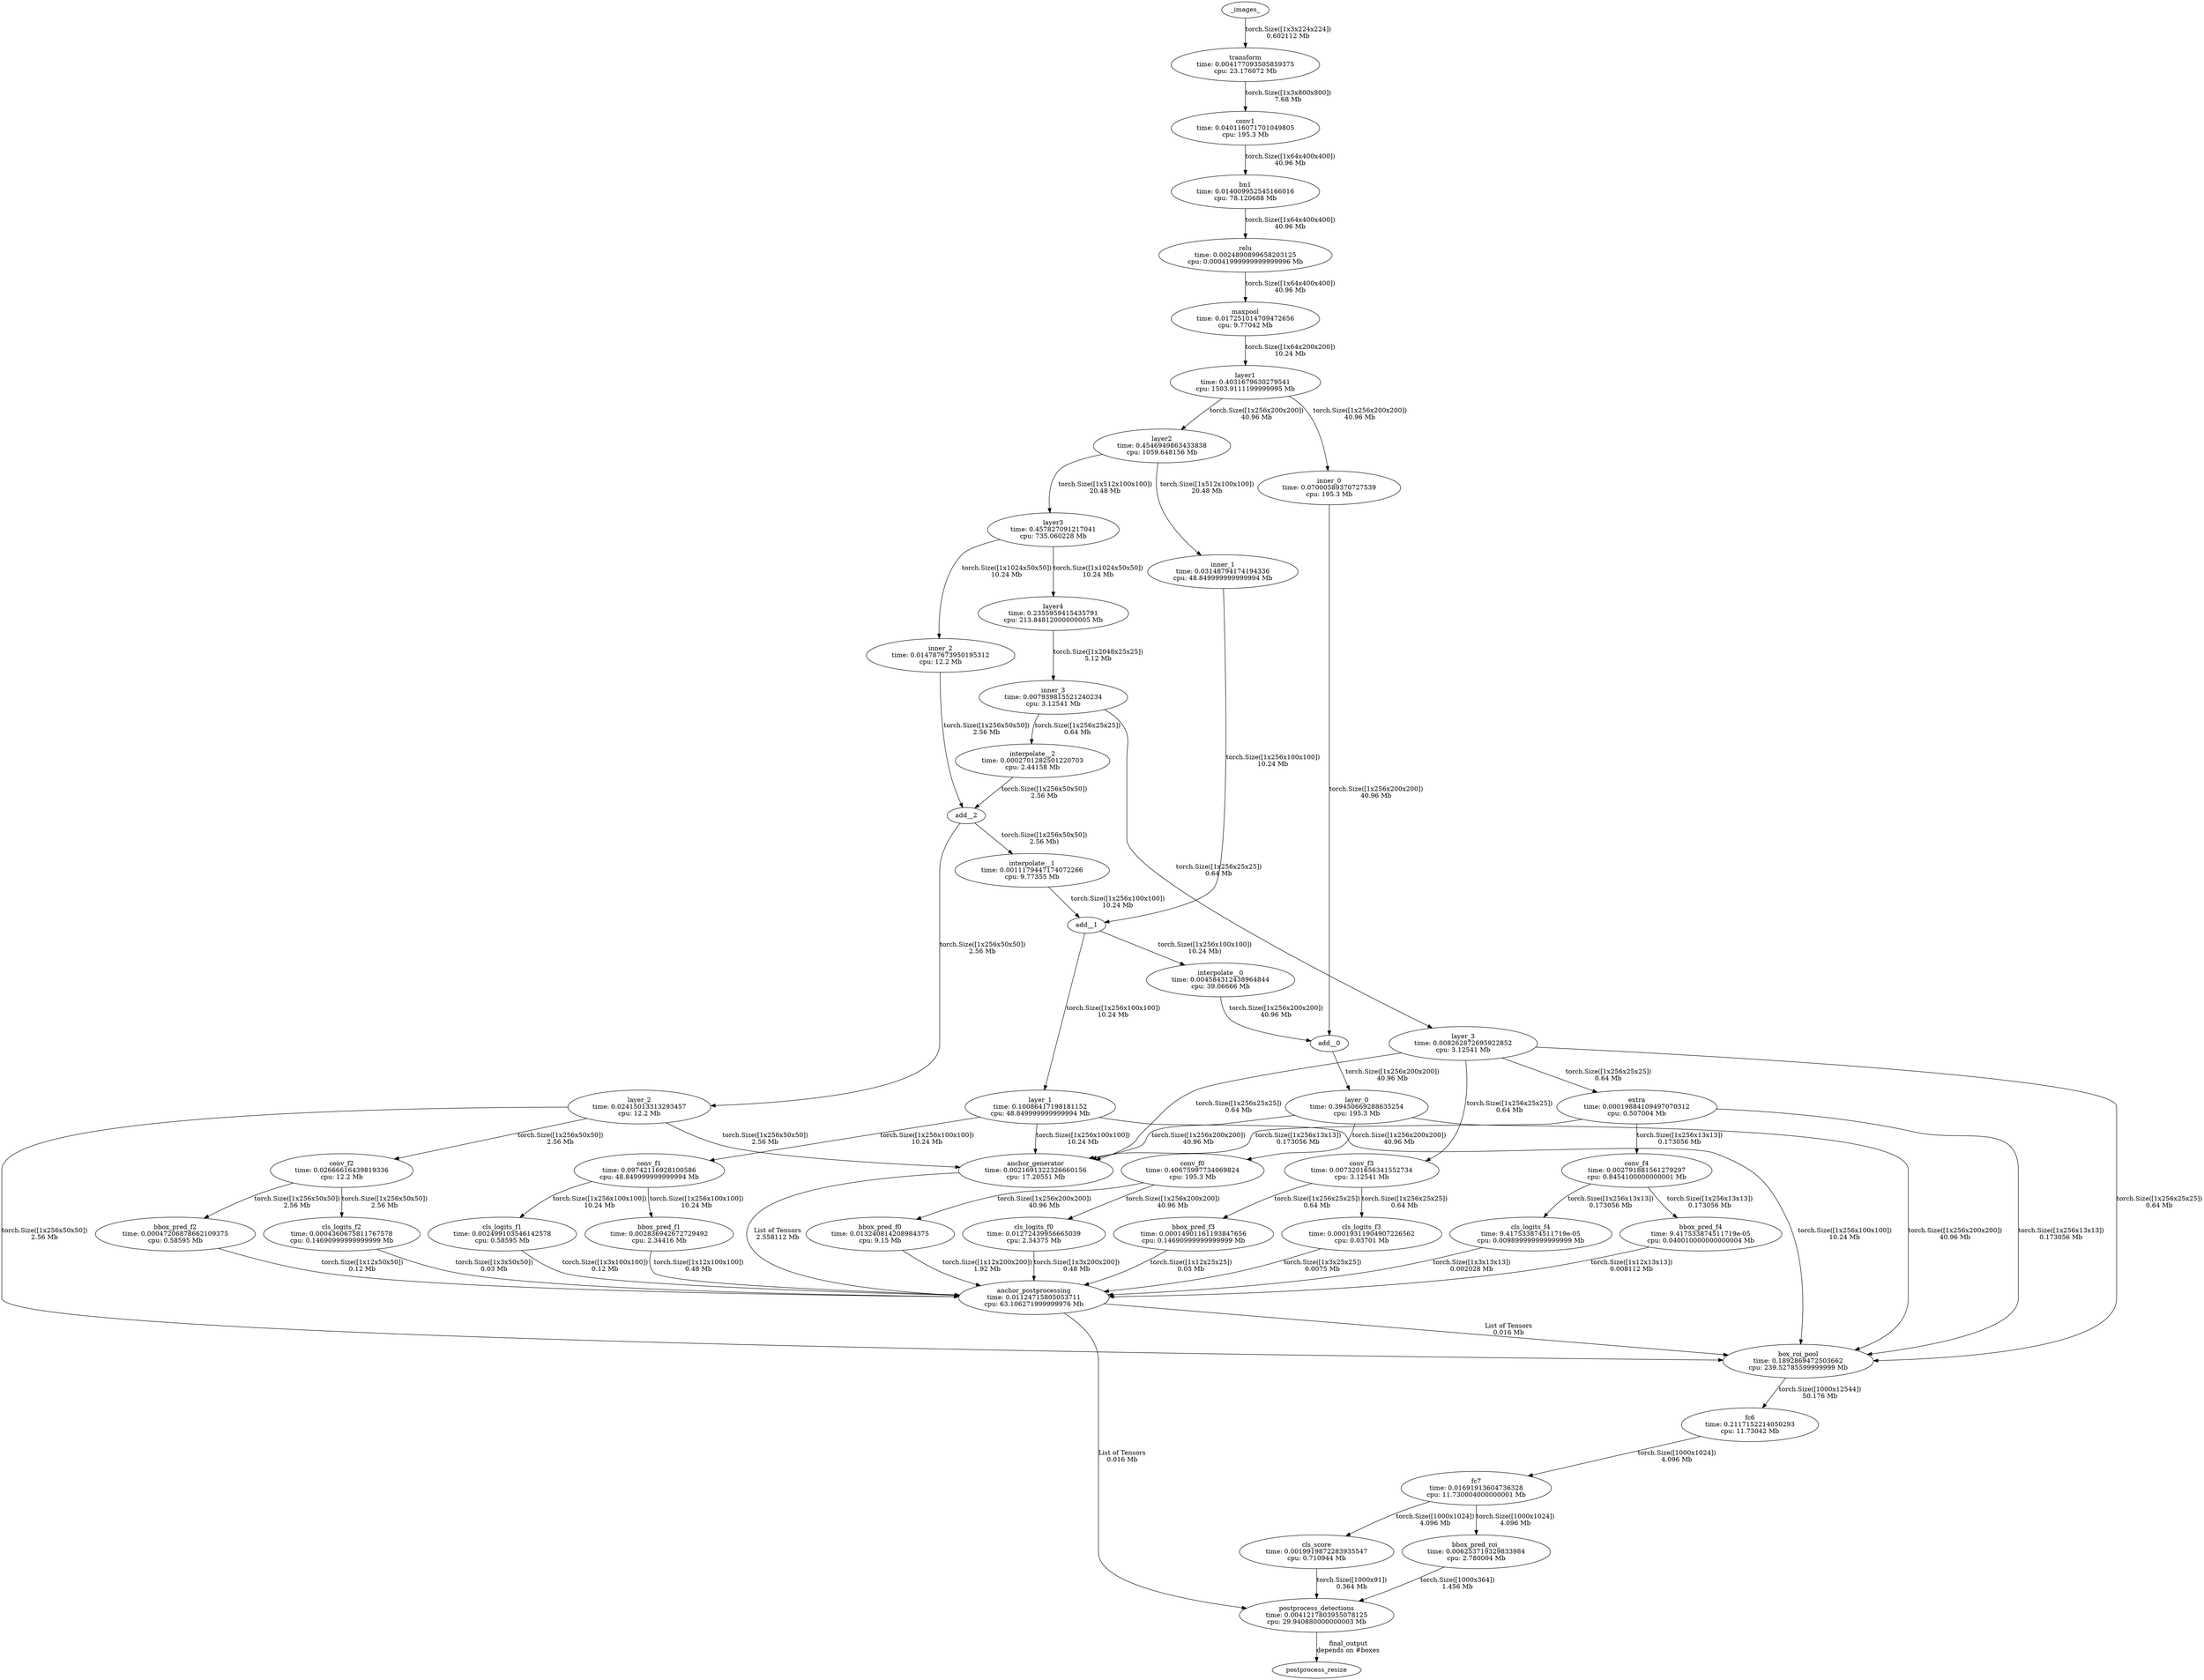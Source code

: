 digraph G {

	transform [label="transform\ntime: 0.004177093505859375\ncpu: 23.176072 Mb"]
	conv1 [label="conv1\ntime: 0.040116071701049805\ncpu: 195.3 Mb"]
	bn1 [label="bn1\ntime: 0.014009952545166016\ncpu: 78.120688 Mb"]
	relu [label="relu\ntime: 0.0024890899658203125\ncpu: 0.00041999999999999996 Mb"]
	maxpool [label="maxpool\ntime: 0.017251014709472656\ncpu: 9.77042 Mb"]
	layer1 [label="layer1\ntime: 0.4031679630279541\ncpu: 1503.9111199999995 Mb"]
	layer2 [label="layer2\ntime: 0.4546949863433838\ncpu: 1059.648156 Mb"]
	layer3 [label="layer3\ntime: 0.457827091217041\ncpu: 735.060228 Mb"]
	layer4 [label="layer4\ntime: 0.2355959415435791\ncpu: 213.84812000000005 Mb"]
	inner_3 [label="inner_3\ntime: 0.007939815521240234\ncpu: 3.12541 Mb"]
	layer_3 [label="layer_3\ntime: 0.008262872695922852\ncpu: 3.12541 Mb"]
	inner_2 [label="inner_2\ntime: 0.014787673950195312\ncpu: 12.2 Mb"]
	interpolate__2 [label="interpolate__2\ntime: 0.0002701282501220703\ncpu: 2.44158 Mb"]
	layer_2 [label="layer_2\ntime: 0.02415013313293457\ncpu: 12.2 Mb"]
	inner_1 [label="inner_1\ntime: 0.03148794174194336\ncpu: 48.849999999999994 Mb"]
	interpolate__1 [label="interpolate__1\ntime: 0.0011179447174072266\ncpu: 9.77355 Mb"]
	layer_1 [label="layer_1\ntime: 0.10086417198181152\ncpu: 48.849999999999994 Mb"]
	inner_0 [label="inner_0\ntime: 0.07000589370727539\ncpu: 195.3 Mb"]
	interpolate__0 [label="interpolate__0\ntime: 0.004584312438964844\ncpu: 39.06666 Mb"]
	layer_0 [label="layer_0\ntime: 0.39450669288635254\ncpu: 195.3 Mb"]
	extra [label="extra\ntime: 0.00019884109497070312\ncpu: 0.507004 Mb"]
	conv_f0 [label="conv_f0\ntime: 0.40675997734069824\ncpu: 195.3 Mb"]
	cls_logits_f0 [label="cls_logits_f0\ntime: 0.01272439956665039\ncpu: 2.34375 Mb"]
	bbox_pred_f0 [label="bbox_pred_f0\ntime: 0.013240814208984375\ncpu: 9.15 Mb"]
	conv_f1 [label="conv_f1\ntime: 0.09742116928100586\ncpu: 48.849999999999994 Mb"]
	cls_logits_f1 [label="cls_logits_f1\ntime: 0.002499103546142578\ncpu: 0.58595 Mb"]
	bbox_pred_f1 [label="bbox_pred_f1\ntime: 0.002836942672729492\ncpu: 2.34416 Mb"]
	conv_f2 [label="conv_f2\ntime: 0.02666616439819336\ncpu: 12.2 Mb"]
	cls_logits_f2 [label="cls_logits_f2\ntime: 0.0004360675811767578\ncpu: 0.14690999999999999 Mb"]
	bbox_pred_f2 [label="bbox_pred_f2\ntime: 0.00047206878662109375\ncpu: 0.58595 Mb"]
	conv_f3 [label="conv_f3\ntime: 0.0073201656341552734\ncpu: 3.12541 Mb"]
	cls_logits_f3 [label="cls_logits_f3\ntime: 0.00019311904907226562\ncpu: 0.03701 Mb"]
	bbox_pred_f3 [label="bbox_pred_f3\ntime: 0.00014901161193847656\ncpu: 0.14690999999999999 Mb"]
	conv_f4 [label="conv_f4\ntime: 0.002791881561279297\ncpu: 0.8454100000000001 Mb"]
	cls_logits_f4 [label="cls_logits_f4\ntime: 9.417533874511719e-05\ncpu: 0.009899999999999999 Mb"]
	bbox_pred_f4 [label="bbox_pred_f4\ntime: 9.417533874511719e-05\ncpu: 0.040010000000000004 Mb"]
	anchor_generator [label="anchor_generator\ntime: 0.0021691322326660156\ncpu: 17.20551 Mb"]
	anchor_postprocessing [label="anchor_postprocessing\ntime: 0.01124715805053711\ncpu: 63.106271999999976 Mb"]
	box_roi_pool [label="box_roi_pool\ntime: 0.1892869472503662\ncpu: 239.52785599999999 Mb"]
	fc6 [label="fc6\ntime: 0.2117152214050293\ncpu: 11.73042 Mb"]
	fc7 [label="fc7\ntime: 0.01691913604736328\ncpu: 11.730004000000001 Mb"]
	cls_score [label="cls_score\ntime: 0.0019919872283935547\ncpu: 0.710944 Mb"]
	bbox_pred_roi_ [label="bbox_pred_roi_\ntime: 0.006253719329833984\ncpu: 2.780004 Mb"]
	postprocess_detections [label="postprocess_detections\ntime: 0.0041217803955078125\ncpu: 29.940880000000003 Mb"]

	_images_ -> transform [label="torch.Size([1x3x224x224])\n0.602112 Mb"]
	transform -> conv1 [label="torch.Size([1x3x800x800])\n7.68 Mb"]
	conv1 -> bn1 [label="torch.Size([1x64x400x400])\n40.96 Mb"]
	bn1 -> relu [label="torch.Size([1x64x400x400])\n40.96 Mb"]
	relu -> maxpool [label="torch.Size([1x64x400x400])\n40.96 Mb"]
	maxpool -> layer1 [label="torch.Size([1x64x200x200])\n10.24 Mb"]
	layer1 -> layer2 [label="torch.Size([1x256x200x200])\n40.96 Mb"]
	layer2 -> layer3 [label="torch.Size([1x512x100x100])\n20.48 Mb"]
	layer3 -> layer4 [label="torch.Size([1x1024x50x50])\n10.24 Mb"]
	layer4 -> inner_3 [label="torch.Size([1x2048x25x25])\n5.12 Mb"]
	inner_3 -> layer_3 [label="torch.Size([1x256x25x25])\n0.64 Mb"]
	layer3 -> inner_2 [label="torch.Size([1x1024x50x50])\n10.24 Mb"]
	inner_3 -> interpolate__2 [label="torch.Size([1x256x25x25])\n0.64 Mb"]
	inner_2 -> add__2 [label="torch.Size([1x256x50x50])\n2.56 Mb"]
	interpolate__2 -> add__2 [label="torch.Size([1x256x50x50])\n2.56 Mb"]
	add__2 -> layer_2 [label="torch.Size([1x256x50x50])\n2.56 Mb"]
	layer2 -> inner_1 [label="torch.Size([1x512x100x100])\n20.48 Mb"]
	add__2 -> interpolate__1 [label="torch.Size([1x256x50x50])\n2.56 Mb)"]
	inner_1 -> add__1 [label="torch.Size([1x256x100x100])\n10.24 Mb"]
	interpolate__1 -> add__1 [label="torch.Size([1x256x100x100])\n10.24 Mb"]
	add__1 -> layer_1 [label="torch.Size([1x256x100x100])\n10.24 Mb"]
	layer1 -> inner_0 [label="torch.Size([1x256x200x200])\n40.96 Mb"]
	add__1 -> interpolate__0 [label="torch.Size([1x256x100x100])\n10.24 Mb)"]
	inner_0 -> add__0 [label="torch.Size([1x256x200x200])\n40.96 Mb"]
	interpolate__0 -> add__0 [label="torch.Size([1x256x200x200])\n40.96 Mb"]
	add__0 -> layer_0 [label="torch.Size([1x256x200x200])\n40.96 Mb"]
	layer_3 -> extra [label="torch.Size([1x256x25x25])\n0.64 Mb"]
	layer_0 -> conv_f0 [label="torch.Size([1x256x200x200])\n40.96 Mb"]
	conv_f0 -> cls_logits_f0 [label="torch.Size([1x256x200x200])\n40.96 Mb"]
	conv_f0 -> bbox_pred_f0 [label="torch.Size([1x256x200x200])\n40.96 Mb"]
	layer_1 -> conv_f1 [label="torch.Size([1x256x100x100])\n10.24 Mb"]
	conv_f1 -> cls_logits_f1 [label="torch.Size([1x256x100x100])\n10.24 Mb"]
	conv_f1 -> bbox_pred_f1 [label="torch.Size([1x256x100x100])\n10.24 Mb"]
	layer_2 -> conv_f2 [label="torch.Size([1x256x50x50])\n2.56 Mb"]
	conv_f2 -> cls_logits_f2 [label="torch.Size([1x256x50x50])\n2.56 Mb"]
	conv_f2 -> bbox_pred_f2 [label="torch.Size([1x256x50x50])\n2.56 Mb"]
	layer_3 -> conv_f3 [label="torch.Size([1x256x25x25])\n0.64 Mb"]
	conv_f3 -> cls_logits_f3 [label="torch.Size([1x256x25x25])\n0.64 Mb"]
	conv_f3 -> bbox_pred_f3 [label="torch.Size([1x256x25x25])\n0.64 Mb"]
	extra -> conv_f4 [label="torch.Size([1x256x13x13])\n0.173056 Mb"]
	conv_f4 -> cls_logits_f4 [label="torch.Size([1x256x13x13])\n0.173056 Mb"]
	conv_f4 -> bbox_pred_f4 [label="torch.Size([1x256x13x13])\n0.173056 Mb"]
	layer_0 -> anchor_generator [label="torch.Size([1x256x200x200])\n40.96 Mb"]
	layer_1 -> anchor_generator [label="torch.Size([1x256x100x100])\n10.24 Mb"]
	layer_2 -> anchor_generator [label="torch.Size([1x256x50x50])\n2.56 Mb"]
	layer_3 -> anchor_generator [label="torch.Size([1x256x25x25])\n0.64 Mb"]
	extra -> anchor_generator [label="torch.Size([1x256x13x13])\n0.173056 Mb"]
	anchor_generator -> anchor_postprocessing [label="List of Tensors\n2.558112 Mb"]
	cls_logits_f0 -> anchor_postprocessing [label="torch.Size([1x3x200x200])\n0.48 Mb"]
	cls_logits_f1 -> anchor_postprocessing [label="torch.Size([1x3x100x100])\n0.12 Mb"]
	cls_logits_f2 -> anchor_postprocessing [label="torch.Size([1x3x50x50])\n0.03 Mb"]
	cls_logits_f3 -> anchor_postprocessing [label="torch.Size([1x3x25x25])\n0.0075 Mb"]
	cls_logits_f4 -> anchor_postprocessing [label="torch.Size([1x3x13x13])\n0.002028 Mb"]
	bbox_pred_f0 -> anchor_postprocessing [label="torch.Size([1x12x200x200])\n1.92 Mb"]
	bbox_pred_f1 -> anchor_postprocessing [label="torch.Size([1x12x100x100])\n0.48 Mb"]
	bbox_pred_f2 -> anchor_postprocessing [label="torch.Size([1x12x50x50])\n0.12 Mb"]
	bbox_pred_f3 -> anchor_postprocessing [label="torch.Size([1x12x25x25])\n0.03 Mb"]
	bbox_pred_f4 -> anchor_postprocessing [label="torch.Size([1x12x13x13])\n0.008112 Mb"]
	layer_0 -> box_roi_pool [label="torch.Size([1x256x200x200])\n40.96 Mb"]
	layer_1 -> box_roi_pool [label="torch.Size([1x256x100x100])\n10.24 Mb"]
	layer_2 -> box_roi_pool [label="torch.Size([1x256x50x50])\n2.56 Mb"]
	layer_3 -> box_roi_pool [label="torch.Size([1x256x25x25])\n0.64 Mb"]
	extra -> box_roi_pool [label="torch.Size([1x256x13x13])\n0.173056 Mb"]
	anchor_postprocessing -> box_roi_pool [label="List of Tensors\n0.016 Mb"]
	box_roi_pool -> fc6 [label="torch.Size([1000x12544])\n50.176 Mb"]
	fc6 -> fc7 [label="torch.Size([1000x1024])\n4.096 Mb"]
	fc7 -> cls_score [label="torch.Size([1000x1024])\n4.096 Mb"]
	fc7 -> bbox_pred_roi_ [label="torch.Size([1000x1024])\n4.096 Mb"]
	cls_score -> postprocess_detections [label="torch.Size([1000x91])\n0.364 Mb"]
	bbox_pred_roi_ -> postprocess_detections [label="torch.Size([1000x364])\n1.456 Mb"]
	anchor_postprocessing -> postprocess_detections [label="List of Tensors\n0.016 Mb"]
	postprocess_detections -> postprocess_resize [label="final_output\ndepends on #boxes"]
}